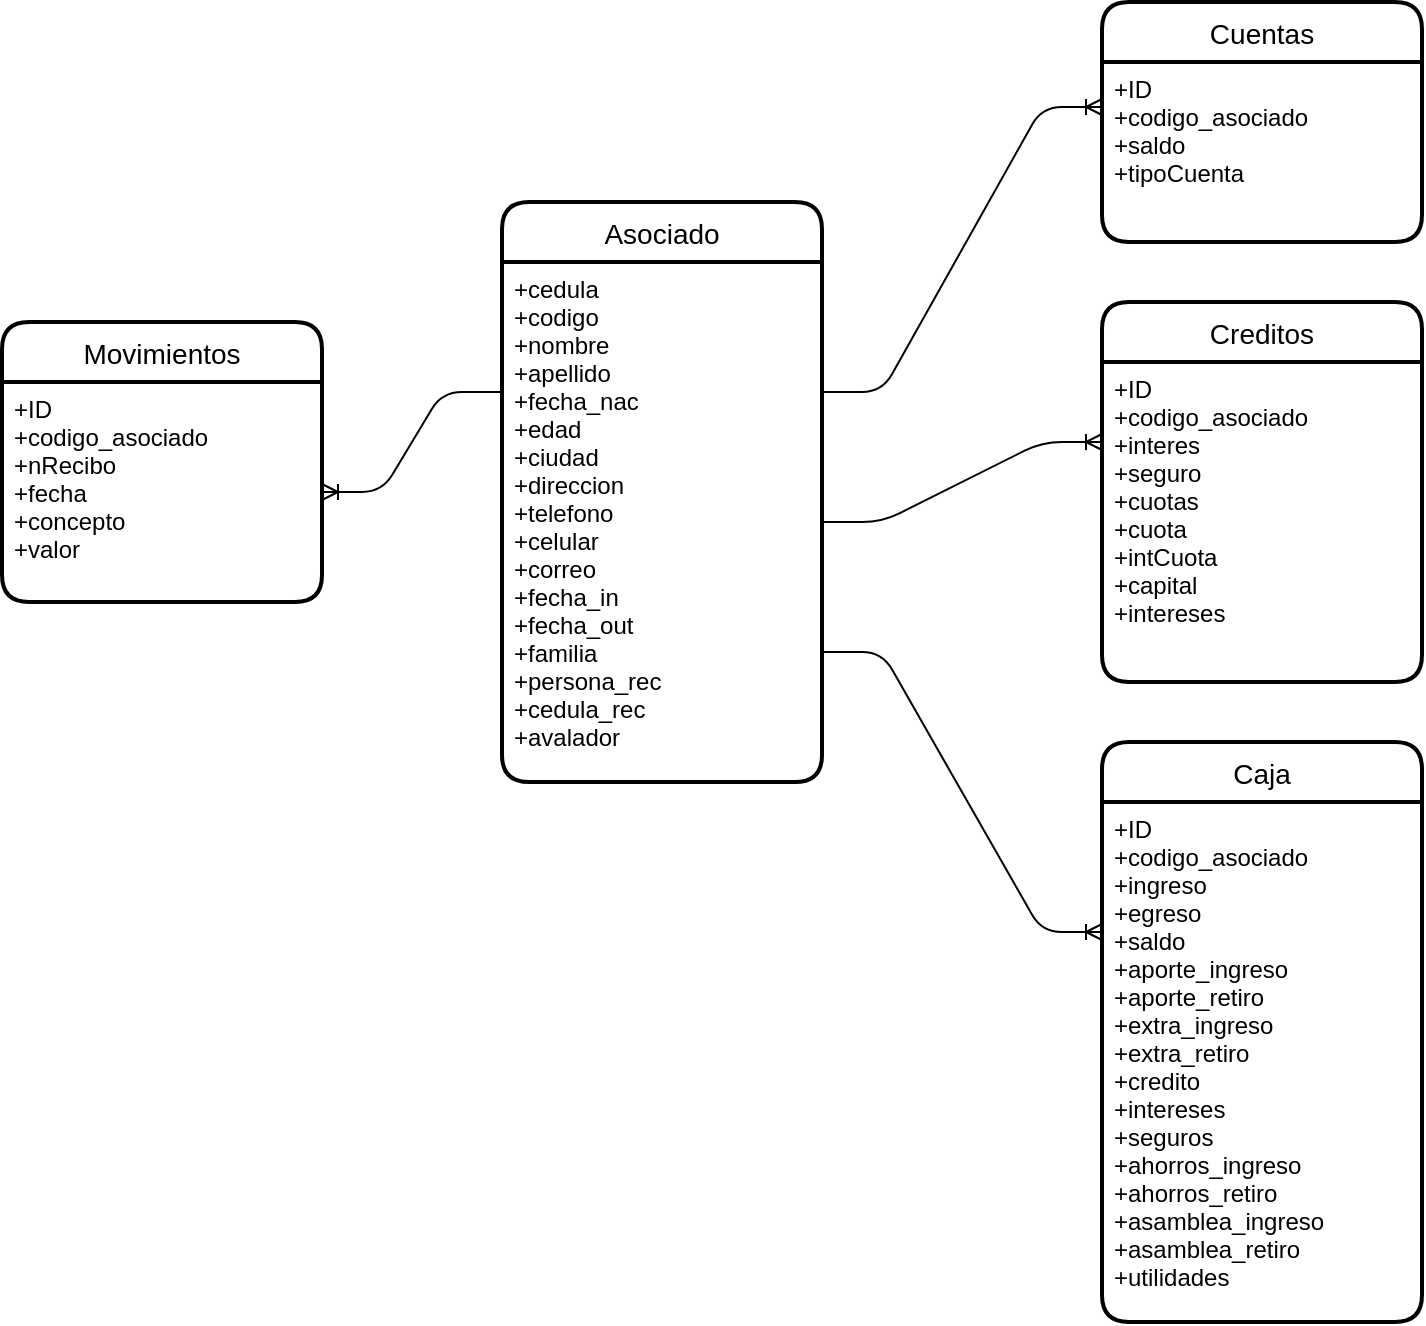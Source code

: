 <mxfile version="14.9.8" type="github">
  <diagram id="Asg4t91BoBA0pmLis922" name="Page-1">
    <mxGraphModel dx="1666" dy="767" grid="1" gridSize="10" guides="1" tooltips="1" connect="1" arrows="1" fold="1" page="1" pageScale="1" pageWidth="827" pageHeight="1169" math="0" shadow="0">
      <root>
        <mxCell id="0" />
        <mxCell id="1" parent="0" />
        <mxCell id="r9OYmFzAwWM_W3pXWBBk-1" value="Asociado" style="swimlane;childLayout=stackLayout;horizontal=1;startSize=30;horizontalStack=0;rounded=1;fontSize=14;fontStyle=0;strokeWidth=2;resizeParent=0;resizeLast=1;shadow=0;dashed=0;align=center;" parent="1" vertex="1">
          <mxGeometry x="290" y="190" width="160" height="290" as="geometry" />
        </mxCell>
        <mxCell id="r9OYmFzAwWM_W3pXWBBk-2" value="+cedula&#xa;+codigo&#xa;+nombre&#xa;+apellido&#xa;+fecha_nac&#xa;+edad&#xa;+ciudad&#xa;+direccion&#xa;+telefono&#xa;+celular&#xa;+correo&#xa;+fecha_in&#xa;+fecha_out&#xa;+familia&#xa;+persona_rec&#xa;+cedula_rec&#xa;+avalador&#xa;" style="align=left;strokeColor=none;fillColor=none;spacingLeft=4;fontSize=12;verticalAlign=top;resizable=0;rotatable=0;part=1;" parent="r9OYmFzAwWM_W3pXWBBk-1" vertex="1">
          <mxGeometry y="30" width="160" height="260" as="geometry" />
        </mxCell>
        <mxCell id="r9OYmFzAwWM_W3pXWBBk-5" value="Cuentas" style="swimlane;childLayout=stackLayout;horizontal=1;startSize=30;horizontalStack=0;rounded=1;fontSize=14;fontStyle=0;strokeWidth=2;resizeParent=0;resizeLast=1;shadow=0;dashed=0;align=center;" parent="1" vertex="1">
          <mxGeometry x="590" y="90" width="160" height="120" as="geometry" />
        </mxCell>
        <mxCell id="r9OYmFzAwWM_W3pXWBBk-6" value="+ID&#xa;+codigo_asociado&#xa;+saldo&#xa;+tipoCuenta&#xa;" style="align=left;strokeColor=none;fillColor=none;spacingLeft=4;fontSize=12;verticalAlign=top;resizable=0;rotatable=0;part=1;" parent="r9OYmFzAwWM_W3pXWBBk-5" vertex="1">
          <mxGeometry y="30" width="160" height="90" as="geometry" />
        </mxCell>
        <mxCell id="r9OYmFzAwWM_W3pXWBBk-7" value="Creditos" style="swimlane;childLayout=stackLayout;horizontal=1;startSize=30;horizontalStack=0;rounded=1;fontSize=14;fontStyle=0;strokeWidth=2;resizeParent=0;resizeLast=1;shadow=0;dashed=0;align=center;" parent="1" vertex="1">
          <mxGeometry x="590" y="240" width="160" height="190" as="geometry" />
        </mxCell>
        <mxCell id="r9OYmFzAwWM_W3pXWBBk-8" value="+ID&#xa;+codigo_asociado&#xa;+interes&#xa;+seguro&#xa;+cuotas&#xa;+cuota&#xa;+intCuota&#xa;+capital&#xa;+intereses" style="align=left;strokeColor=none;fillColor=none;spacingLeft=4;fontSize=12;verticalAlign=top;resizable=0;rotatable=0;part=1;" parent="r9OYmFzAwWM_W3pXWBBk-7" vertex="1">
          <mxGeometry y="30" width="160" height="160" as="geometry" />
        </mxCell>
        <mxCell id="r9OYmFzAwWM_W3pXWBBk-9" value="Movimientos" style="swimlane;childLayout=stackLayout;horizontal=1;startSize=30;horizontalStack=0;rounded=1;fontSize=14;fontStyle=0;strokeWidth=2;resizeParent=0;resizeLast=1;shadow=0;dashed=0;align=center;" parent="1" vertex="1">
          <mxGeometry x="40" y="250" width="160" height="140" as="geometry" />
        </mxCell>
        <mxCell id="r9OYmFzAwWM_W3pXWBBk-10" value="+ID&#xa;+codigo_asociado&#xa;+nRecibo&#xa;+fecha&#xa;+concepto&#xa;+valor" style="align=left;strokeColor=none;fillColor=none;spacingLeft=4;fontSize=12;verticalAlign=top;resizable=0;rotatable=0;part=1;" parent="r9OYmFzAwWM_W3pXWBBk-9" vertex="1">
          <mxGeometry y="30" width="160" height="110" as="geometry" />
        </mxCell>
        <mxCell id="1RfPcdyocZ-Ap6qvX1xM-1" value="" style="edgeStyle=entityRelationEdgeStyle;fontSize=12;html=1;endArrow=ERoneToMany;exitX=1;exitY=0.25;exitDx=0;exitDy=0;entryX=0;entryY=0.25;entryDx=0;entryDy=0;" edge="1" parent="1" source="r9OYmFzAwWM_W3pXWBBk-2" target="r9OYmFzAwWM_W3pXWBBk-6">
          <mxGeometry width="100" height="100" relative="1" as="geometry">
            <mxPoint x="360" y="400" as="sourcePoint" />
            <mxPoint x="460" y="300" as="targetPoint" />
          </mxGeometry>
        </mxCell>
        <mxCell id="1RfPcdyocZ-Ap6qvX1xM-3" value="" style="edgeStyle=entityRelationEdgeStyle;fontSize=12;html=1;endArrow=ERoneToMany;exitX=1;exitY=0.5;exitDx=0;exitDy=0;entryX=0;entryY=0.25;entryDx=0;entryDy=0;" edge="1" parent="1" source="r9OYmFzAwWM_W3pXWBBk-2" target="r9OYmFzAwWM_W3pXWBBk-8">
          <mxGeometry width="100" height="100" relative="1" as="geometry">
            <mxPoint x="360" y="400" as="sourcePoint" />
            <mxPoint x="460" y="300" as="targetPoint" />
          </mxGeometry>
        </mxCell>
        <mxCell id="1RfPcdyocZ-Ap6qvX1xM-4" value="Caja" style="swimlane;childLayout=stackLayout;horizontal=1;startSize=30;horizontalStack=0;rounded=1;fontSize=14;fontStyle=0;strokeWidth=2;resizeParent=0;resizeLast=1;shadow=0;dashed=0;align=center;" vertex="1" parent="1">
          <mxGeometry x="590" y="460" width="160" height="290" as="geometry" />
        </mxCell>
        <mxCell id="1RfPcdyocZ-Ap6qvX1xM-5" value="+ID&#xa;+codigo_asociado&#xa;+ingreso&#xa;+egreso&#xa;+saldo&#xa;+aporte_ingreso&#xa;+aporte_retiro&#xa;+extra_ingreso&#xa;+extra_retiro&#xa;+credito&#xa;+intereses&#xa;+seguros&#xa;+ahorros_ingreso&#xa;+ahorros_retiro&#xa;+asamblea_ingreso&#xa;+asamblea_retiro&#xa;+utilidades&#xa;" style="align=left;strokeColor=none;fillColor=none;spacingLeft=4;fontSize=12;verticalAlign=top;resizable=0;rotatable=0;part=1;" vertex="1" parent="1RfPcdyocZ-Ap6qvX1xM-4">
          <mxGeometry y="30" width="160" height="260" as="geometry" />
        </mxCell>
        <mxCell id="1RfPcdyocZ-Ap6qvX1xM-8" value="" style="edgeStyle=entityRelationEdgeStyle;fontSize=12;html=1;endArrow=ERoneToMany;entryX=1;entryY=0.5;entryDx=0;entryDy=0;exitX=0;exitY=0.25;exitDx=0;exitDy=0;" edge="1" parent="1" source="r9OYmFzAwWM_W3pXWBBk-2" target="r9OYmFzAwWM_W3pXWBBk-10">
          <mxGeometry width="100" height="100" relative="1" as="geometry">
            <mxPoint x="360" y="490" as="sourcePoint" />
            <mxPoint x="460" y="390" as="targetPoint" />
          </mxGeometry>
        </mxCell>
        <mxCell id="1RfPcdyocZ-Ap6qvX1xM-9" value="" style="edgeStyle=entityRelationEdgeStyle;fontSize=12;html=1;endArrow=ERoneToMany;entryX=0;entryY=0.25;entryDx=0;entryDy=0;exitX=1;exitY=0.75;exitDx=0;exitDy=0;" edge="1" parent="1" source="r9OYmFzAwWM_W3pXWBBk-2" target="1RfPcdyocZ-Ap6qvX1xM-5">
          <mxGeometry width="100" height="100" relative="1" as="geometry">
            <mxPoint x="360" y="490" as="sourcePoint" />
            <mxPoint x="460" y="390" as="targetPoint" />
          </mxGeometry>
        </mxCell>
      </root>
    </mxGraphModel>
  </diagram>
</mxfile>

